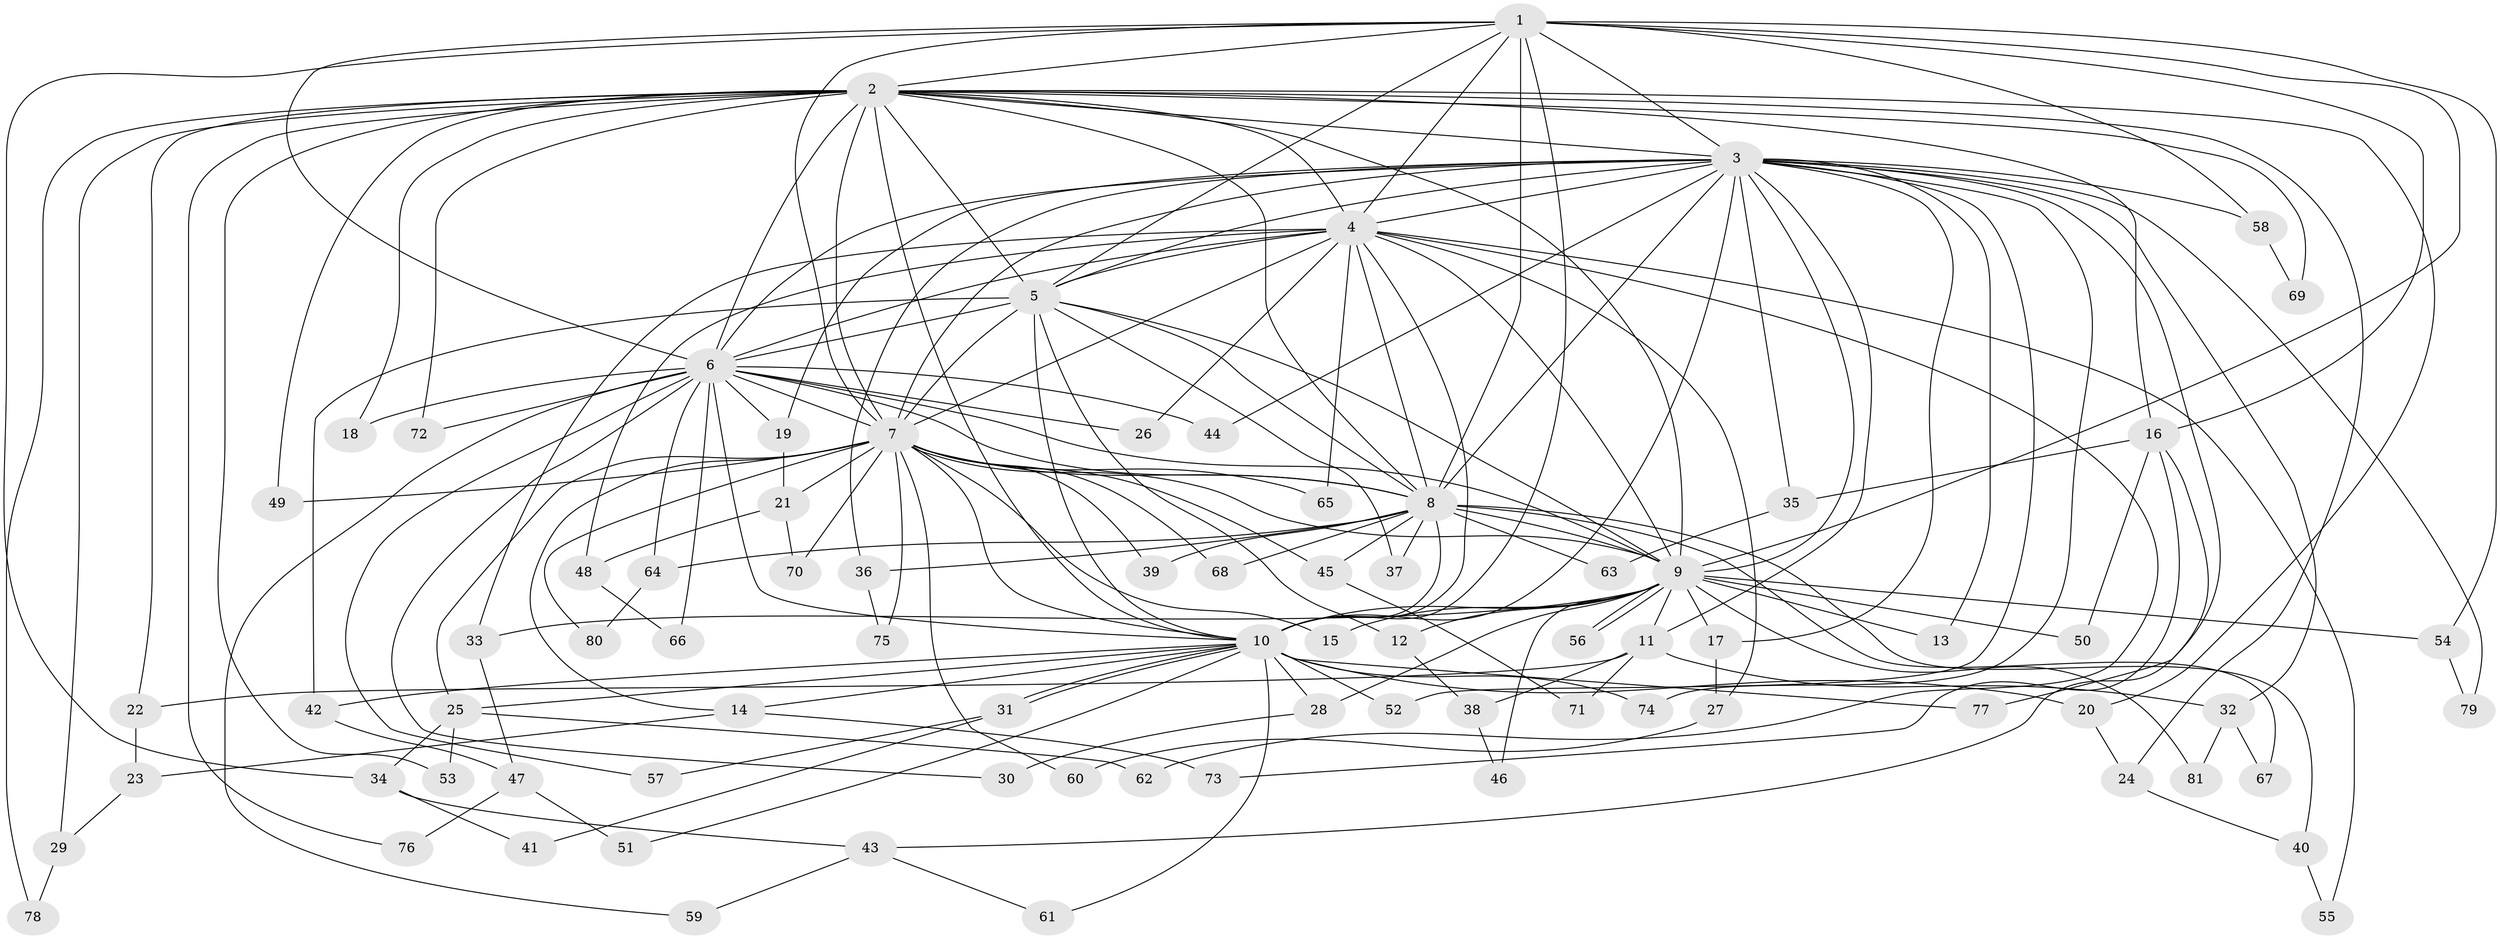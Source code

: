 // Generated by graph-tools (version 1.1) at 2025/34/03/09/25 02:34:35]
// undirected, 81 vertices, 187 edges
graph export_dot {
graph [start="1"]
  node [color=gray90,style=filled];
  1;
  2;
  3;
  4;
  5;
  6;
  7;
  8;
  9;
  10;
  11;
  12;
  13;
  14;
  15;
  16;
  17;
  18;
  19;
  20;
  21;
  22;
  23;
  24;
  25;
  26;
  27;
  28;
  29;
  30;
  31;
  32;
  33;
  34;
  35;
  36;
  37;
  38;
  39;
  40;
  41;
  42;
  43;
  44;
  45;
  46;
  47;
  48;
  49;
  50;
  51;
  52;
  53;
  54;
  55;
  56;
  57;
  58;
  59;
  60;
  61;
  62;
  63;
  64;
  65;
  66;
  67;
  68;
  69;
  70;
  71;
  72;
  73;
  74;
  75;
  76;
  77;
  78;
  79;
  80;
  81;
  1 -- 2;
  1 -- 3;
  1 -- 4;
  1 -- 5;
  1 -- 6;
  1 -- 7;
  1 -- 8;
  1 -- 9;
  1 -- 10;
  1 -- 16;
  1 -- 34;
  1 -- 54;
  1 -- 58;
  2 -- 3;
  2 -- 4;
  2 -- 5;
  2 -- 6;
  2 -- 7;
  2 -- 8;
  2 -- 9;
  2 -- 10;
  2 -- 16;
  2 -- 18;
  2 -- 20;
  2 -- 22;
  2 -- 24;
  2 -- 29;
  2 -- 49;
  2 -- 53;
  2 -- 69;
  2 -- 72;
  2 -- 76;
  2 -- 78;
  3 -- 4;
  3 -- 5;
  3 -- 6;
  3 -- 7;
  3 -- 8;
  3 -- 9;
  3 -- 10;
  3 -- 11;
  3 -- 13;
  3 -- 17;
  3 -- 19;
  3 -- 32;
  3 -- 35;
  3 -- 36;
  3 -- 44;
  3 -- 52;
  3 -- 58;
  3 -- 74;
  3 -- 77;
  3 -- 79;
  4 -- 5;
  4 -- 6;
  4 -- 7;
  4 -- 8;
  4 -- 9;
  4 -- 10;
  4 -- 26;
  4 -- 27;
  4 -- 33;
  4 -- 48;
  4 -- 55;
  4 -- 62;
  4 -- 65;
  5 -- 6;
  5 -- 7;
  5 -- 8;
  5 -- 9;
  5 -- 10;
  5 -- 12;
  5 -- 37;
  5 -- 42;
  6 -- 7;
  6 -- 8;
  6 -- 9;
  6 -- 10;
  6 -- 18;
  6 -- 19;
  6 -- 26;
  6 -- 30;
  6 -- 44;
  6 -- 57;
  6 -- 59;
  6 -- 64;
  6 -- 66;
  6 -- 72;
  7 -- 8;
  7 -- 9;
  7 -- 10;
  7 -- 14;
  7 -- 15;
  7 -- 21;
  7 -- 25;
  7 -- 39;
  7 -- 45;
  7 -- 49;
  7 -- 60;
  7 -- 65;
  7 -- 68;
  7 -- 70;
  7 -- 75;
  7 -- 80;
  8 -- 9;
  8 -- 10;
  8 -- 36;
  8 -- 37;
  8 -- 39;
  8 -- 40;
  8 -- 45;
  8 -- 63;
  8 -- 64;
  8 -- 67;
  8 -- 68;
  9 -- 10;
  9 -- 11;
  9 -- 12;
  9 -- 13;
  9 -- 15;
  9 -- 17;
  9 -- 28;
  9 -- 33;
  9 -- 46;
  9 -- 50;
  9 -- 54;
  9 -- 56;
  9 -- 56;
  9 -- 81;
  10 -- 14;
  10 -- 20;
  10 -- 25;
  10 -- 28;
  10 -- 31;
  10 -- 31;
  10 -- 42;
  10 -- 51;
  10 -- 52;
  10 -- 61;
  10 -- 74;
  10 -- 77;
  11 -- 22;
  11 -- 32;
  11 -- 38;
  11 -- 71;
  12 -- 38;
  14 -- 23;
  14 -- 73;
  16 -- 35;
  16 -- 43;
  16 -- 50;
  16 -- 73;
  17 -- 27;
  19 -- 21;
  20 -- 24;
  21 -- 48;
  21 -- 70;
  22 -- 23;
  23 -- 29;
  24 -- 40;
  25 -- 34;
  25 -- 53;
  25 -- 62;
  27 -- 60;
  28 -- 30;
  29 -- 78;
  31 -- 41;
  31 -- 57;
  32 -- 67;
  32 -- 81;
  33 -- 47;
  34 -- 41;
  34 -- 43;
  35 -- 63;
  36 -- 75;
  38 -- 46;
  40 -- 55;
  42 -- 47;
  43 -- 59;
  43 -- 61;
  45 -- 71;
  47 -- 51;
  47 -- 76;
  48 -- 66;
  54 -- 79;
  58 -- 69;
  64 -- 80;
}
